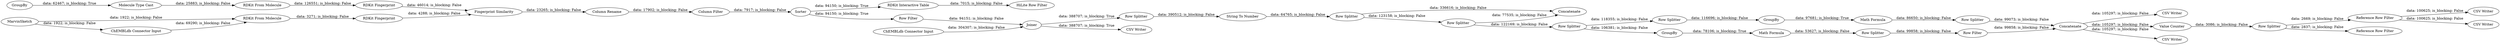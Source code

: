 digraph {
	"3093850052938762842_71" [label=Concatenate]
	"3093850052938762842_87" [label="Row Filter"]
	"7889331080218525830_8785" [label="RDKit Fingerprint"]
	"7889331080218525830_37" [label=Sorter]
	"7889331080218525830_8448" [label="RDKit From Molecule"]
	"3093850052938762842_86" [label=Concatenate]
	"3093850052938762842_73" [label="Row Splitter"]
	"7762724404147868307_51" [label="ChEMBLdb Connector Input"]
	"3093850052938762842_67" [label="Row Splitter"]
	"7762724404147868307_15" [label=MarvinSketch]
	"-1999344335332335572_83" [label="Row Splitter"]
	"7889331080218525830_8786" [label="Column Rename"]
	"7762724404147868307_97" [label="RDKit Interactive Table"]
	"3093850052938762842_65" [label="Row Splitter"]
	"7889331080218525830_8449" [label="RDKit From Molecule"]
	"-3324670198116480068_56" [label=Joiner]
	"7762724404147868307_89" [label="CSV Writer"]
	"-1999344335332335572_81" [label="Value Counter"]
	"-1999344335332335572_86" [label="Reference Row Filter"]
	"7762724404147868307_87" [label="CSV Writer"]
	"-1999344335332335572_85" [label="Reference Row Filter"]
	"3093850052938762842_84" [label="Row Splitter"]
	"7762724404147868307_79" [label="CSV Writer"]
	"3093850052938762842_68" [label="Row Splitter"]
	"3093850052938762842_66" [label="String To Number"]
	"3093850052938762842_69" [label="Row Splitter"]
	"7762724404147868307_90" [label="CSV Writer"]
	"7889331080218525830_62" [label=GroupBy]
	"7889331080218525830_8787" [label="Column Filter"]
	"3093850052938762842_72" [label="Math Formula"]
	"7889331080218525830_8782" [label="RDKit Fingerprint"]
	"7762724404147868307_8787" [label="Row Filter"]
	"3093850052938762842_81" [label=GroupBy]
	"-3324670198116480068_77" [label="ChEMBLdb Connector Input"]
	"7889331080218525830_8781" [label="Fingerprint Similarity"]
	"3093850052938762842_62" [label=GroupBy]
	"7762724404147868307_92" [label="HiLite Row Filter"]
	"3093850052938762842_85" [label="Row Splitter"]
	"3093850052938762842_82" [label="Math Formula"]
	"7889331080218525830_14" [label="Molecule Type Cast"]
	"7762724404147868307_8790" [label="CSV Writer"]
	"-1999344335332335572_86" -> "7762724404147868307_79" [label="data: 100625; is_blocking: False"]
	"3093850052938762842_84" -> "3093850052938762842_87" [label="data: 99858; is_blocking: False"]
	"7762724404147868307_51" -> "7889331080218525830_8448" [label="data: 69290; is_blocking: False"]
	"7889331080218525830_8786" -> "7889331080218525830_8787" [label="data: 17902; is_blocking: False"]
	"7762724404147868307_15" -> "7889331080218525830_8448" [label="data: 1922; is_blocking: False"]
	"7889331080218525830_8782" -> "7889331080218525830_8781" [label="data: 4288; is_blocking: False"]
	"-1999344335332335572_83" -> "-1999344335332335572_85" [label="data: 2837; is_blocking: False"]
	"7889331080218525830_8785" -> "7889331080218525830_8781" [label="data: 46014; is_blocking: False"]
	"7889331080218525830_37" -> "7762724404147868307_97" [label="data: 94150; is_blocking: True"]
	"-1999344335332335572_83" -> "-1999344335332335572_86" [label="data: 2669; is_blocking: False"]
	"7889331080218525830_37" -> "7762724404147868307_8787" [label="data: 94150; is_blocking: True"]
	"3093850052938762842_67" -> "3093850052938762842_69" [label="data: 122169; is_blocking: False"]
	"7889331080218525830_8781" -> "7889331080218525830_8786" [label="data: 23265; is_blocking: False"]
	"-3324670198116480068_77" -> "-3324670198116480068_56" [label="data: 304307; is_blocking: False"]
	"3093850052938762842_72" -> "3093850052938762842_84" [label="data: 53627; is_blocking: False"]
	"3093850052938762842_62" -> "3093850052938762842_72" [label="data: 78106; is_blocking: True"]
	"3093850052938762842_82" -> "3093850052938762842_85" [label="data: 86650; is_blocking: False"]
	"7889331080218525830_14" -> "7889331080218525830_8449" [label="data: 25883; is_blocking: False"]
	"7889331080218525830_8449" -> "7889331080218525830_8785" [label="data: 126551; is_blocking: False"]
	"7762724404147868307_15" -> "7762724404147868307_51" [label="data: 1922; is_blocking: False"]
	"3093850052938762842_86" -> "7762724404147868307_90" [label="data: 105297; is_blocking: False"]
	"3093850052938762842_67" -> "3093850052938762842_71" [label="data: 77535; is_blocking: False"]
	"7762724404147868307_97" -> "7762724404147868307_92" [label="data: 7015; is_blocking: False"]
	"3093850052938762842_85" -> "3093850052938762842_86" [label="data: 99073; is_blocking: False"]
	"3093850052938762842_86" -> "-1999344335332335572_81" [label="data: 105297; is_blocking: False"]
	"-3324670198116480068_56" -> "7762724404147868307_8790" [label="data: 388707; is_blocking: True"]
	"3093850052938762842_87" -> "3093850052938762842_86" [label="data: 99858; is_blocking: False"]
	"3093850052938762842_68" -> "3093850052938762842_67" [label="data: 123158; is_blocking: False"]
	"3093850052938762842_86" -> "7762724404147868307_89" [label="data: 105297; is_blocking: False"]
	"-1999344335332335572_86" -> "7762724404147868307_87" [label="data: 100625; is_blocking: False"]
	"3093850052938762842_81" -> "3093850052938762842_82" [label="data: 97681; is_blocking: True"]
	"7889331080218525830_62" -> "7889331080218525830_14" [label="data: 62467; is_blocking: True"]
	"3093850052938762842_73" -> "3093850052938762842_81" [label="data: 116696; is_blocking: False"]
	"3093850052938762842_69" -> "3093850052938762842_73" [label="data: 118355; is_blocking: False"]
	"7889331080218525830_8448" -> "7889331080218525830_8782" [label="data: 3271; is_blocking: False"]
	"7889331080218525830_8787" -> "7889331080218525830_37" [label="data: 7917; is_blocking: False"]
	"-3324670198116480068_56" -> "3093850052938762842_65" [label="data: 388707; is_blocking: True"]
	"3093850052938762842_66" -> "3093850052938762842_68" [label="data: 64765; is_blocking: False"]
	"3093850052938762842_68" -> "3093850052938762842_71" [label="data: 336616; is_blocking: False"]
	"3093850052938762842_69" -> "3093850052938762842_62" [label="data: 106381; is_blocking: False"]
	"-1999344335332335572_81" -> "-1999344335332335572_83" [label="data: 3086; is_blocking: False"]
	"3093850052938762842_65" -> "3093850052938762842_66" [label="data: 390512; is_blocking: False"]
	"7762724404147868307_8787" -> "-3324670198116480068_56" [label="data: 94151; is_blocking: False"]
	rankdir=LR
}
